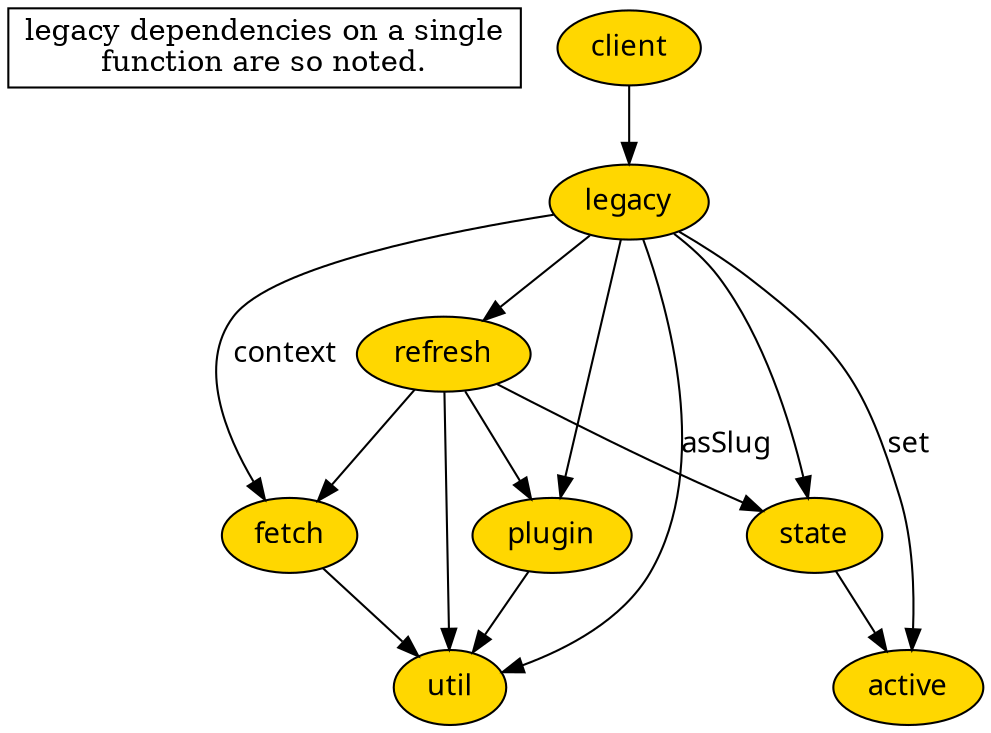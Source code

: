 # Graphviz diagram of client-side require dependencies
# http://www.graphviz.org/

digraph require {
	"legacy dependencies on a single\nfunction are so noted." [shape=box]
	node [fillcolor=gold, style=filled, fontname="Monaco"]
	edge [fontname="Monaco"]

	client -> legacy;

	fetch -> util;

	legacy -> util [label = asSlug];
	legacy -> fetch [label = context];
	legacy -> plugin;
	legacy -> state;
	legacy -> active [label = set];
	legacy -> refresh;

	plugin -> util;

	refresh -> util;
	refresh -> fetch;
	refresh -> plugin;
	refresh -> state;

	state -> active;
}